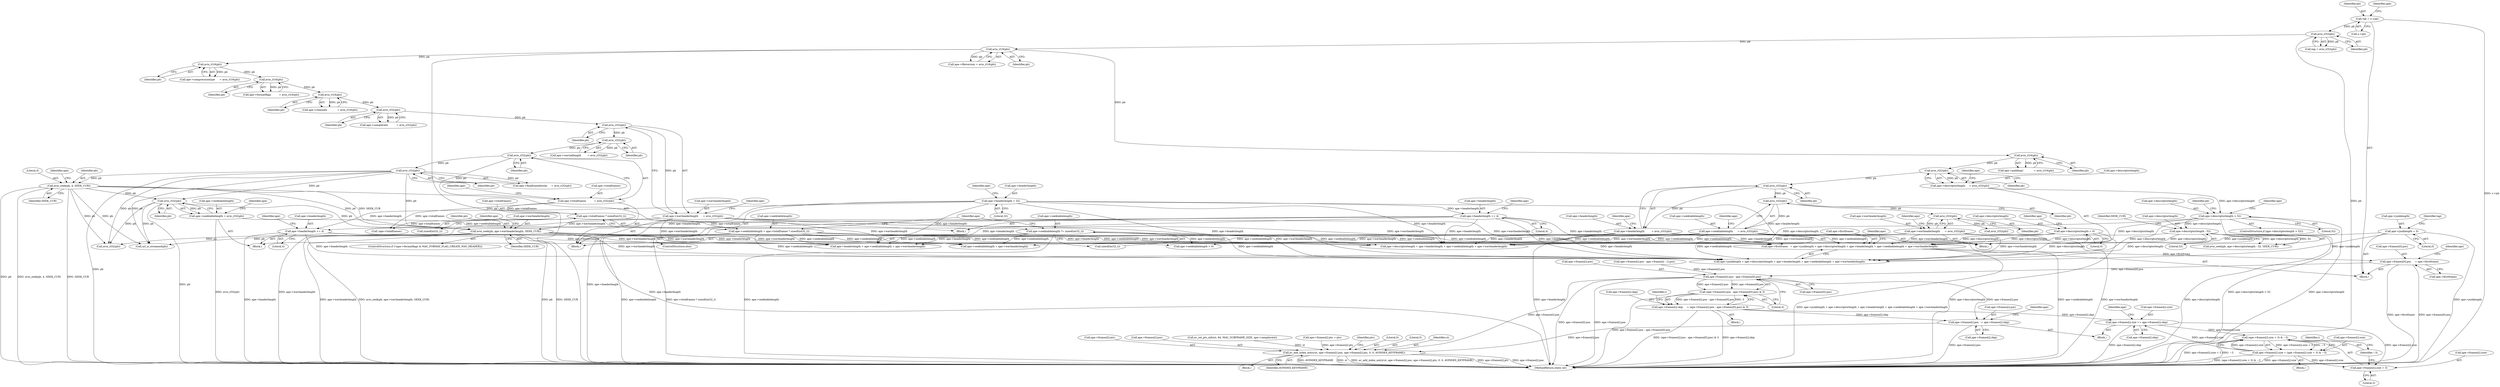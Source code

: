 digraph "0_FFmpeg_8312e3fc9041027a33c8bc667bb99740fdf41dd5@integer" {
"1000558" [label="(Call,ape->firstframe   = ape->junklength + ape->descriptorlength + ape->headerlength + ape->seektablelength + ape->wavheaderlength)"];
"1000129" [label="(Call,ape->junklength = 0)"];
"1000312" [label="(Call,ape->descriptorlength = 0)"];
"1000256" [label="(Call,ape->descriptorlength - 52)"];
"1000249" [label="(Call,ape->descriptorlength > 52)"];
"1000200" [label="(Call,ape->descriptorlength     = avio_rl32(pb))"];
"1000204" [label="(Call,avio_rl32(pb))"];
"1000198" [label="(Call,avio_rl16(pb))"];
"1000153" [label="(Call,avio_rl16(pb))"];
"1000136" [label="(Call,avio_rl32(pb))"];
"1000113" [label="(Call,*pb = s->pb)"];
"1000317" [label="(Call,ape->headerlength = 32)"];
"1000381" [label="(Call,ape->headerlength += 4)"];
"1000399" [label="(Call,ape->headerlength += 4)"];
"1000206" [label="(Call,ape->headerlength         = avio_rl32(pb))"];
"1000210" [label="(Call,avio_rl32(pb))"];
"1000404" [label="(Call,ape->seektablelength *= sizeof(int32_t))"];
"1000393" [label="(Call,ape->seektablelength = avio_rl32(pb))"];
"1000397" [label="(Call,avio_rl32(pb))"];
"1000368" [label="(Call,avio_rl32(pb))"];
"1000362" [label="(Call,avio_rl32(pb))"];
"1000356" [label="(Call,avio_rl32(pb))"];
"1000350" [label="(Call,avio_rl32(pb))"];
"1000344" [label="(Call,avio_rl32(pb))"];
"1000338" [label="(Call,avio_rl16(pb))"];
"1000332" [label="(Call,avio_rl16(pb))"];
"1000326" [label="(Call,avio_rl16(pb))"];
"1000377" [label="(Call,avio_seek(pb, 4, SEEK_CUR))"];
"1000411" [label="(Call,ape->seektablelength = ape->totalframes * sizeof(int32_t))"];
"1000415" [label="(Call,ape->totalframes * sizeof(int32_t))"];
"1000358" [label="(Call,ape->totalframes          = avio_rl32(pb))"];
"1000212" [label="(Call,ape->seektablelength      = avio_rl32(pb))"];
"1000216" [label="(Call,avio_rl32(pb))"];
"1000218" [label="(Call,ape->wavheaderlength      = avio_rl32(pb))"];
"1000222" [label="(Call,avio_rl32(pb))"];
"1000346" [label="(Call,ape->wavheaderlength      = avio_rl32(pb))"];
"1000500" [label="(Call,avio_seek(pb, ape->wavheaderlength, SEEK_CUR))"];
"1000649" [label="(Call,ape->frames[0].pos     = ape->firstframe)"];
"1000752" [label="(Call,ape->frames[i].pos - ape->frames[0].pos)"];
"1000751" [label="(Call,(ape->frames[i].pos - ape->frames[0].pos) & 3)"];
"1000743" [label="(Call,ape->frames[i].skip     = (ape->frames[i].pos - ape->frames[0].pos) & 3)"];
"1000821" [label="(Call,ape->frames[i].pos  -= ape->frames[i].skip)"];
"1001093" [label="(Call,av_add_index_entry(st, ape->frames[i].pos, ape->frames[i].pts, 0, 0, AVINDEX_KEYFRAME))"];
"1000836" [label="(Call,ape->frames[i].size += ape->frames[i].skip)"];
"1000859" [label="(Call,(ape->frames[i].size + 3) & ~3)"];
"1000851" [label="(Call,ape->frames[i].size = (ape->frames[i].size + 3) & ~3)"];
"1000860" [label="(Call,ape->frames[i].size + 3)"];
"1000509" [label="(Identifier,ape)"];
"1000326" [label="(Call,avio_rl16(pb))"];
"1000385" [label="(Literal,4)"];
"1000220" [label="(Identifier,ape)"];
"1000311" [label="(Block,)"];
"1000362" [label="(Call,avio_rl32(pb))"];
"1000257" [label="(Call,ape->descriptorlength)"];
"1000212" [label="(Call,ape->seektablelength      = avio_rl32(pb))"];
"1000137" [label="(Identifier,pb)"];
"1000381" [label="(Call,ape->headerlength += 4)"];
"1000380" [label="(Identifier,SEEK_CUR)"];
"1000213" [label="(Call,ape->seektablelength)"];
"1000505" [label="(Identifier,SEEK_CUR)"];
"1000210" [label="(Call,avio_rl32(pb))"];
"1001094" [label="(Identifier,st)"];
"1000219" [label="(Call,ape->wavheaderlength)"];
"1000855" [label="(Identifier,ape)"];
"1000861" [label="(Call,ape->frames[i].size)"];
"1000346" [label="(Call,ape->wavheaderlength      = avio_rl32(pb))"];
"1000404" [label="(Call,ape->seektablelength *= sizeof(int32_t))"];
"1000211" [label="(Identifier,pb)"];
"1000664" [label="(Identifier,ape)"];
"1000726" [label="(Call,ape->frames[i].pos - ape->frames[i - 1].pos)"];
"1000217" [label="(Identifier,pb)"];
"1000410" [label="(ControlStructure,else)"];
"1000344" [label="(Call,avio_rl32(pb))"];
"1000690" [label="(Identifier,i)"];
"1000753" [label="(Call,ape->frames[i].pos)"];
"1000228" [label="(Call,avio_rl32(pb))"];
"1000822" [label="(Call,ape->frames[i].pos)"];
"1000154" [label="(Identifier,pb)"];
"1000115" [label="(Call,s->pb)"];
"1000313" [label="(Call,ape->descriptorlength)"];
"1000114" [label="(Identifier,pb)"];
"1000647" [label="(Call,avio_rl32(pb))"];
"1000821" [label="(Call,ape->frames[i].pos  -= ape->frames[i].skip)"];
"1001102" [label="(Call,ape->frames[i].pts)"];
"1000356" [label="(Call,avio_rl32(pb))"];
"1000328" [label="(Call,ape->formatflags          = avio_rl16(pb))"];
"1000379" [label="(Literal,4)"];
"1000352" [label="(Call,ape->wavtaillength        = avio_rl32(pb))"];
"1001095" [label="(Call,ape->frames[i].pos)"];
"1000811" [label="(Block,)"];
"1001014" [label="(Call,av_set_pts_info(st, 64, MAC_SUBFRAME_SIZE, ape->samplerate))"];
"1000321" [label="(Literal,32)"];
"1000319" [label="(Identifier,ape)"];
"1000649" [label="(Call,ape->frames[0].pos     = ape->firstframe)"];
"1000401" [label="(Identifier,ape)"];
"1000334" [label="(Call,ape->channels             = avio_rl16(pb))"];
"1000256" [label="(Call,ape->descriptorlength - 52)"];
"1000398" [label="(Identifier,pb)"];
"1000206" [label="(Call,ape->headerlength         = avio_rl32(pb))"];
"1000205" [label="(Identifier,pb)"];
"1000752" [label="(Call,ape->frames[i].pos - ape->frames[0].pos)"];
"1000248" [label="(ControlStructure,if (ape->descriptorlength > 52))"];
"1000760" [label="(Call,ape->frames[0].pos)"];
"1000837" [label="(Call,ape->frames[i].size)"];
"1001113" [label="(Identifier,pts)"];
"1000340" [label="(Call,ape->samplerate           = avio_rl32(pb))"];
"1000120" [label="(Identifier,ape)"];
"1000406" [label="(Identifier,ape)"];
"1000650" [label="(Call,ape->frames[0].pos)"];
"1000136" [label="(Call,avio_rl32(pb))"];
"1000216" [label="(Call,avio_rl32(pb))"];
"1000200" [label="(Call,ape->descriptorlength     = avio_rl32(pb))"];
"1000264" [label="(Identifier,ape)"];
"1000836" [label="(Call,ape->frames[i].size += ape->frames[i].skip)"];
"1000852" [label="(Call,ape->frames[i].size)"];
"1000149" [label="(Call,ape->fileversion = avio_rl16(pb))"];
"1000400" [label="(Call,ape->headerlength)"];
"1000869" [label="(Identifier,~3)"];
"1000383" [label="(Identifier,ape)"];
"1000226" [label="(Identifier,ape)"];
"1000260" [label="(Literal,52)"];
"1000558" [label="(Call,ape->firstframe   = ape->junklength + ape->descriptorlength + ape->headerlength + ape->seektablelength + ape->wavheaderlength)"];
"1000405" [label="(Call,ape->seektablelength)"];
"1000378" [label="(Identifier,pb)"];
"1000351" [label="(Identifier,pb)"];
"1000318" [label="(Call,ape->headerlength)"];
"1000859" [label="(Call,(ape->frames[i].size + 3) & ~3)"];
"1000250" [label="(Call,ape->descriptorlength)"];
"1000345" [label="(Identifier,pb)"];
"1000767" [label="(Literal,3)"];
"1000130" [label="(Call,ape->junklength)"];
"1000810" [label="(Identifier,i)"];
"1000249" [label="(Call,ape->descriptorlength > 52)"];
"1000222" [label="(Call,avio_rl32(pb))"];
"1000840" [label="(Identifier,ape)"];
"1000111" [label="(Block,)"];
"1000204" [label="(Call,avio_rl32(pb))"];
"1000574" [label="(Call,ape->seektablelength + ape->wavheaderlength)"];
"1000359" [label="(Call,ape->totalframes)"];
"1001083" [label="(Block,)"];
"1000875" [label="(Call,url_is_streamed(pb))"];
"1000829" [label="(Call,ape->frames[i].skip)"];
"1000354" [label="(Identifier,ape)"];
"1000393" [label="(Call,ape->seektablelength = avio_rl32(pb))"];
"1000376" [label="(Block,)"];
"1000744" [label="(Call,ape->frames[i].skip)"];
"1000153" [label="(Call,avio_rl16(pb))"];
"1000133" [label="(Literal,0)"];
"1000860" [label="(Call,ape->frames[i].size + 3)"];
"1000613" [label="(Call,ape->seektablelength > 0)"];
"1000347" [label="(Call,ape->wavheaderlength)"];
"1000253" [label="(Literal,52)"];
"1000338" [label="(Call,avio_rl16(pb))"];
"1000507" [label="(Call,!ape->totalframes)"];
"1001111" [label="(Identifier,AVINDEX_KEYFRAME)"];
"1000358" [label="(Call,ape->totalframes          = avio_rl32(pb))"];
"1000368" [label="(Call,avio_rl32(pb))"];
"1000134" [label="(Call,tag = avio_rl32(pb))"];
"1000408" [label="(Call,sizeof(int32_t))"];
"1000657" [label="(Call,ape->firstframe)"];
"1000317" [label="(Call,ape->headerlength = 32)"];
"1000394" [label="(Call,ape->seektablelength)"];
"1000208" [label="(Identifier,ape)"];
"1000403" [label="(Literal,4)"];
"1000389" [label="(Identifier,ape)"];
"1000392" [label="(Block,)"];
"1000324" [label="(Identifier,ape)"];
"1000364" [label="(Call,ape->finalframeblocks     = avio_rl32(pb))"];
"1000254" [label="(Call,avio_seek(pb, ape->descriptorlength - 52, SEEK_CUR))"];
"1000369" [label="(Identifier,pb)"];
"1000327" [label="(Identifier,pb)"];
"1000382" [label="(Call,ape->headerlength)"];
"1000198" [label="(Call,avio_rl16(pb))"];
"1000562" [label="(Call,ape->junklength + ape->descriptorlength + ape->headerlength + ape->seektablelength + ape->wavheaderlength)"];
"1000559" [label="(Call,ape->firstframe)"];
"1000691" [label="(Block,)"];
"1001084" [label="(Call,ape->frames[i].pts = pts)"];
"1000316" [label="(Literal,0)"];
"1000500" [label="(Call,avio_seek(pb, ape->wavheaderlength, SEEK_CUR))"];
"1000570" [label="(Call,ape->headerlength + ape->seektablelength + ape->wavheaderlength)"];
"1000411" [label="(Call,ape->seektablelength = ape->totalframes * sizeof(int32_t))"];
"1000424" [label="(Identifier,ape)"];
"1000223" [label="(Identifier,pb)"];
"1000194" [label="(Call,ape->padding1             = avio_rl16(pb))"];
"1000416" [label="(Call,ape->totalframes)"];
"1000332" [label="(Call,avio_rl16(pb))"];
"1000868" [label="(Literal,3)"];
"1000502" [label="(Call,ape->wavheaderlength)"];
"1000851" [label="(Call,ape->frames[i].size = (ape->frames[i].size + 3) & ~3)"];
"1001093" [label="(Call,av_add_index_entry(st, ape->frames[i].pos, ape->frames[i].pts, 0, 0, AVINDEX_KEYFRAME))"];
"1000113" [label="(Call,*pb = s->pb)"];
"1000751" [label="(Call,(ape->frames[i].pos - ape->frames[0].pos) & 3)"];
"1000743" [label="(Call,ape->frames[i].skip     = (ape->frames[i].pos - ape->frames[0].pos) & 3)"];
"1000820" [label="(Block,)"];
"1000135" [label="(Identifier,tag)"];
"1000214" [label="(Identifier,ape)"];
"1000312" [label="(Call,ape->descriptorlength = 0)"];
"1000501" [label="(Identifier,pb)"];
"1000419" [label="(Call,sizeof(int32_t))"];
"1000129" [label="(Call,ape->junklength = 0)"];
"1000207" [label="(Call,ape->headerlength)"];
"1000377" [label="(Call,avio_seek(pb, 4, SEEK_CUR))"];
"1000255" [label="(Identifier,pb)"];
"1000322" [label="(Call,ape->compressiontype      = avio_rl16(pb))"];
"1000397" [label="(Call,avio_rl32(pb))"];
"1000350" [label="(Call,avio_rl32(pb))"];
"1000493" [label="(ControlStructure,if (!(ape->formatflags & MAC_FORMAT_FLAG_CREATE_WAV_HEADER)))"];
"1000399" [label="(Call,ape->headerlength += 4)"];
"1000201" [label="(Call,ape->descriptorlength)"];
"1000261" [label="(Identifier,SEEK_CUR)"];
"1000412" [label="(Call,ape->seektablelength)"];
"1000357" [label="(Identifier,pb)"];
"1000218" [label="(Call,ape->wavheaderlength      = avio_rl32(pb))"];
"1000333" [label="(Identifier,pb)"];
"1000566" [label="(Call,ape->descriptorlength + ape->headerlength + ape->seektablelength + ape->wavheaderlength)"];
"1001121" [label="(MethodReturn,static int)"];
"1000339" [label="(Identifier,pb)"];
"1000415" [label="(Call,ape->totalframes * sizeof(int32_t))"];
"1001109" [label="(Literal,0)"];
"1000844" [label="(Call,ape->frames[i].skip)"];
"1000199" [label="(Identifier,pb)"];
"1000193" [label="(Block,)"];
"1000363" [label="(Identifier,pb)"];
"1000583" [label="(Identifier,ape)"];
"1001110" [label="(Literal,0)"];
"1000366" [label="(Identifier,ape)"];
"1000558" -> "1000111"  [label="AST: "];
"1000558" -> "1000562"  [label="CFG: "];
"1000559" -> "1000558"  [label="AST: "];
"1000562" -> "1000558"  [label="AST: "];
"1000583" -> "1000558"  [label="CFG: "];
"1000558" -> "1001121"  [label="DDG: ape->junklength + ape->descriptorlength + ape->headerlength + ape->seektablelength + ape->wavheaderlength"];
"1000129" -> "1000558"  [label="DDG: ape->junklength"];
"1000312" -> "1000558"  [label="DDG: ape->descriptorlength"];
"1000256" -> "1000558"  [label="DDG: ape->descriptorlength"];
"1000249" -> "1000558"  [label="DDG: ape->descriptorlength"];
"1000317" -> "1000558"  [label="DDG: ape->headerlength"];
"1000381" -> "1000558"  [label="DDG: ape->headerlength"];
"1000399" -> "1000558"  [label="DDG: ape->headerlength"];
"1000206" -> "1000558"  [label="DDG: ape->headerlength"];
"1000404" -> "1000558"  [label="DDG: ape->seektablelength"];
"1000411" -> "1000558"  [label="DDG: ape->seektablelength"];
"1000212" -> "1000558"  [label="DDG: ape->seektablelength"];
"1000218" -> "1000558"  [label="DDG: ape->wavheaderlength"];
"1000346" -> "1000558"  [label="DDG: ape->wavheaderlength"];
"1000500" -> "1000558"  [label="DDG: ape->wavheaderlength"];
"1000558" -> "1000649"  [label="DDG: ape->firstframe"];
"1000129" -> "1000111"  [label="AST: "];
"1000129" -> "1000133"  [label="CFG: "];
"1000130" -> "1000129"  [label="AST: "];
"1000133" -> "1000129"  [label="AST: "];
"1000135" -> "1000129"  [label="CFG: "];
"1000129" -> "1001121"  [label="DDG: ape->junklength"];
"1000129" -> "1000562"  [label="DDG: ape->junklength"];
"1000312" -> "1000311"  [label="AST: "];
"1000312" -> "1000316"  [label="CFG: "];
"1000313" -> "1000312"  [label="AST: "];
"1000316" -> "1000312"  [label="AST: "];
"1000319" -> "1000312"  [label="CFG: "];
"1000312" -> "1001121"  [label="DDG: ape->descriptorlength"];
"1000312" -> "1000562"  [label="DDG: ape->descriptorlength"];
"1000312" -> "1000566"  [label="DDG: ape->descriptorlength"];
"1000256" -> "1000254"  [label="AST: "];
"1000256" -> "1000260"  [label="CFG: "];
"1000257" -> "1000256"  [label="AST: "];
"1000260" -> "1000256"  [label="AST: "];
"1000261" -> "1000256"  [label="CFG: "];
"1000256" -> "1001121"  [label="DDG: ape->descriptorlength"];
"1000256" -> "1000254"  [label="DDG: ape->descriptorlength"];
"1000256" -> "1000254"  [label="DDG: 52"];
"1000249" -> "1000256"  [label="DDG: ape->descriptorlength"];
"1000256" -> "1000562"  [label="DDG: ape->descriptorlength"];
"1000256" -> "1000566"  [label="DDG: ape->descriptorlength"];
"1000249" -> "1000248"  [label="AST: "];
"1000249" -> "1000253"  [label="CFG: "];
"1000250" -> "1000249"  [label="AST: "];
"1000253" -> "1000249"  [label="AST: "];
"1000255" -> "1000249"  [label="CFG: "];
"1000264" -> "1000249"  [label="CFG: "];
"1000249" -> "1001121"  [label="DDG: ape->descriptorlength"];
"1000249" -> "1001121"  [label="DDG: ape->descriptorlength > 52"];
"1000200" -> "1000249"  [label="DDG: ape->descriptorlength"];
"1000249" -> "1000562"  [label="DDG: ape->descriptorlength"];
"1000249" -> "1000566"  [label="DDG: ape->descriptorlength"];
"1000200" -> "1000193"  [label="AST: "];
"1000200" -> "1000204"  [label="CFG: "];
"1000201" -> "1000200"  [label="AST: "];
"1000204" -> "1000200"  [label="AST: "];
"1000208" -> "1000200"  [label="CFG: "];
"1000204" -> "1000200"  [label="DDG: pb"];
"1000204" -> "1000205"  [label="CFG: "];
"1000205" -> "1000204"  [label="AST: "];
"1000198" -> "1000204"  [label="DDG: pb"];
"1000204" -> "1000210"  [label="DDG: pb"];
"1000198" -> "1000194"  [label="AST: "];
"1000198" -> "1000199"  [label="CFG: "];
"1000199" -> "1000198"  [label="AST: "];
"1000194" -> "1000198"  [label="CFG: "];
"1000198" -> "1000194"  [label="DDG: pb"];
"1000153" -> "1000198"  [label="DDG: pb"];
"1000153" -> "1000149"  [label="AST: "];
"1000153" -> "1000154"  [label="CFG: "];
"1000154" -> "1000153"  [label="AST: "];
"1000149" -> "1000153"  [label="CFG: "];
"1000153" -> "1001121"  [label="DDG: pb"];
"1000153" -> "1000149"  [label="DDG: pb"];
"1000136" -> "1000153"  [label="DDG: pb"];
"1000153" -> "1000326"  [label="DDG: pb"];
"1000136" -> "1000134"  [label="AST: "];
"1000136" -> "1000137"  [label="CFG: "];
"1000137" -> "1000136"  [label="AST: "];
"1000134" -> "1000136"  [label="CFG: "];
"1000136" -> "1001121"  [label="DDG: pb"];
"1000136" -> "1000134"  [label="DDG: pb"];
"1000113" -> "1000136"  [label="DDG: pb"];
"1000113" -> "1000111"  [label="AST: "];
"1000113" -> "1000115"  [label="CFG: "];
"1000114" -> "1000113"  [label="AST: "];
"1000115" -> "1000113"  [label="AST: "];
"1000120" -> "1000113"  [label="CFG: "];
"1000113" -> "1001121"  [label="DDG: s->pb"];
"1000317" -> "1000311"  [label="AST: "];
"1000317" -> "1000321"  [label="CFG: "];
"1000318" -> "1000317"  [label="AST: "];
"1000321" -> "1000317"  [label="AST: "];
"1000324" -> "1000317"  [label="CFG: "];
"1000317" -> "1001121"  [label="DDG: ape->headerlength"];
"1000317" -> "1000381"  [label="DDG: ape->headerlength"];
"1000317" -> "1000399"  [label="DDG: ape->headerlength"];
"1000317" -> "1000562"  [label="DDG: ape->headerlength"];
"1000317" -> "1000566"  [label="DDG: ape->headerlength"];
"1000317" -> "1000570"  [label="DDG: ape->headerlength"];
"1000381" -> "1000376"  [label="AST: "];
"1000381" -> "1000385"  [label="CFG: "];
"1000382" -> "1000381"  [label="AST: "];
"1000385" -> "1000381"  [label="AST: "];
"1000389" -> "1000381"  [label="CFG: "];
"1000381" -> "1001121"  [label="DDG: ape->headerlength"];
"1000381" -> "1000399"  [label="DDG: ape->headerlength"];
"1000381" -> "1000562"  [label="DDG: ape->headerlength"];
"1000381" -> "1000566"  [label="DDG: ape->headerlength"];
"1000381" -> "1000570"  [label="DDG: ape->headerlength"];
"1000399" -> "1000392"  [label="AST: "];
"1000399" -> "1000403"  [label="CFG: "];
"1000400" -> "1000399"  [label="AST: "];
"1000403" -> "1000399"  [label="AST: "];
"1000406" -> "1000399"  [label="CFG: "];
"1000399" -> "1001121"  [label="DDG: ape->headerlength"];
"1000399" -> "1000562"  [label="DDG: ape->headerlength"];
"1000399" -> "1000566"  [label="DDG: ape->headerlength"];
"1000399" -> "1000570"  [label="DDG: ape->headerlength"];
"1000206" -> "1000193"  [label="AST: "];
"1000206" -> "1000210"  [label="CFG: "];
"1000207" -> "1000206"  [label="AST: "];
"1000210" -> "1000206"  [label="AST: "];
"1000214" -> "1000206"  [label="CFG: "];
"1000206" -> "1001121"  [label="DDG: ape->headerlength"];
"1000210" -> "1000206"  [label="DDG: pb"];
"1000206" -> "1000562"  [label="DDG: ape->headerlength"];
"1000206" -> "1000566"  [label="DDG: ape->headerlength"];
"1000206" -> "1000570"  [label="DDG: ape->headerlength"];
"1000210" -> "1000211"  [label="CFG: "];
"1000211" -> "1000210"  [label="AST: "];
"1000210" -> "1000216"  [label="DDG: pb"];
"1000404" -> "1000392"  [label="AST: "];
"1000404" -> "1000408"  [label="CFG: "];
"1000405" -> "1000404"  [label="AST: "];
"1000408" -> "1000404"  [label="AST: "];
"1000424" -> "1000404"  [label="CFG: "];
"1000404" -> "1001121"  [label="DDG: ape->seektablelength"];
"1000393" -> "1000404"  [label="DDG: ape->seektablelength"];
"1000404" -> "1000562"  [label="DDG: ape->seektablelength"];
"1000404" -> "1000566"  [label="DDG: ape->seektablelength"];
"1000404" -> "1000570"  [label="DDG: ape->seektablelength"];
"1000404" -> "1000574"  [label="DDG: ape->seektablelength"];
"1000404" -> "1000613"  [label="DDG: ape->seektablelength"];
"1000393" -> "1000392"  [label="AST: "];
"1000393" -> "1000397"  [label="CFG: "];
"1000394" -> "1000393"  [label="AST: "];
"1000397" -> "1000393"  [label="AST: "];
"1000401" -> "1000393"  [label="CFG: "];
"1000393" -> "1001121"  [label="DDG: avio_rl32(pb)"];
"1000397" -> "1000393"  [label="DDG: pb"];
"1000397" -> "1000398"  [label="CFG: "];
"1000398" -> "1000397"  [label="AST: "];
"1000397" -> "1001121"  [label="DDG: pb"];
"1000368" -> "1000397"  [label="DDG: pb"];
"1000377" -> "1000397"  [label="DDG: pb"];
"1000397" -> "1000500"  [label="DDG: pb"];
"1000397" -> "1000647"  [label="DDG: pb"];
"1000397" -> "1000875"  [label="DDG: pb"];
"1000368" -> "1000364"  [label="AST: "];
"1000368" -> "1000369"  [label="CFG: "];
"1000369" -> "1000368"  [label="AST: "];
"1000364" -> "1000368"  [label="CFG: "];
"1000368" -> "1001121"  [label="DDG: pb"];
"1000368" -> "1000364"  [label="DDG: pb"];
"1000362" -> "1000368"  [label="DDG: pb"];
"1000368" -> "1000377"  [label="DDG: pb"];
"1000368" -> "1000500"  [label="DDG: pb"];
"1000368" -> "1000647"  [label="DDG: pb"];
"1000368" -> "1000875"  [label="DDG: pb"];
"1000362" -> "1000358"  [label="AST: "];
"1000362" -> "1000363"  [label="CFG: "];
"1000363" -> "1000362"  [label="AST: "];
"1000358" -> "1000362"  [label="CFG: "];
"1000362" -> "1000358"  [label="DDG: pb"];
"1000356" -> "1000362"  [label="DDG: pb"];
"1000356" -> "1000352"  [label="AST: "];
"1000356" -> "1000357"  [label="CFG: "];
"1000357" -> "1000356"  [label="AST: "];
"1000352" -> "1000356"  [label="CFG: "];
"1000356" -> "1000352"  [label="DDG: pb"];
"1000350" -> "1000356"  [label="DDG: pb"];
"1000350" -> "1000346"  [label="AST: "];
"1000350" -> "1000351"  [label="CFG: "];
"1000351" -> "1000350"  [label="AST: "];
"1000346" -> "1000350"  [label="CFG: "];
"1000350" -> "1000346"  [label="DDG: pb"];
"1000344" -> "1000350"  [label="DDG: pb"];
"1000344" -> "1000340"  [label="AST: "];
"1000344" -> "1000345"  [label="CFG: "];
"1000345" -> "1000344"  [label="AST: "];
"1000340" -> "1000344"  [label="CFG: "];
"1000344" -> "1000340"  [label="DDG: pb"];
"1000338" -> "1000344"  [label="DDG: pb"];
"1000338" -> "1000334"  [label="AST: "];
"1000338" -> "1000339"  [label="CFG: "];
"1000339" -> "1000338"  [label="AST: "];
"1000334" -> "1000338"  [label="CFG: "];
"1000338" -> "1000334"  [label="DDG: pb"];
"1000332" -> "1000338"  [label="DDG: pb"];
"1000332" -> "1000328"  [label="AST: "];
"1000332" -> "1000333"  [label="CFG: "];
"1000333" -> "1000332"  [label="AST: "];
"1000328" -> "1000332"  [label="CFG: "];
"1000332" -> "1000328"  [label="DDG: pb"];
"1000326" -> "1000332"  [label="DDG: pb"];
"1000326" -> "1000322"  [label="AST: "];
"1000326" -> "1000327"  [label="CFG: "];
"1000327" -> "1000326"  [label="AST: "];
"1000322" -> "1000326"  [label="CFG: "];
"1000326" -> "1000322"  [label="DDG: pb"];
"1000377" -> "1000376"  [label="AST: "];
"1000377" -> "1000380"  [label="CFG: "];
"1000378" -> "1000377"  [label="AST: "];
"1000379" -> "1000377"  [label="AST: "];
"1000380" -> "1000377"  [label="AST: "];
"1000383" -> "1000377"  [label="CFG: "];
"1000377" -> "1001121"  [label="DDG: avio_seek(pb, 4, SEEK_CUR)"];
"1000377" -> "1001121"  [label="DDG: SEEK_CUR"];
"1000377" -> "1001121"  [label="DDG: pb"];
"1000377" -> "1000500"  [label="DDG: pb"];
"1000377" -> "1000500"  [label="DDG: SEEK_CUR"];
"1000377" -> "1000647"  [label="DDG: pb"];
"1000377" -> "1000875"  [label="DDG: pb"];
"1000411" -> "1000410"  [label="AST: "];
"1000411" -> "1000415"  [label="CFG: "];
"1000412" -> "1000411"  [label="AST: "];
"1000415" -> "1000411"  [label="AST: "];
"1000424" -> "1000411"  [label="CFG: "];
"1000411" -> "1001121"  [label="DDG: ape->seektablelength"];
"1000411" -> "1001121"  [label="DDG: ape->totalframes * sizeof(int32_t)"];
"1000415" -> "1000411"  [label="DDG: ape->totalframes"];
"1000411" -> "1000562"  [label="DDG: ape->seektablelength"];
"1000411" -> "1000566"  [label="DDG: ape->seektablelength"];
"1000411" -> "1000570"  [label="DDG: ape->seektablelength"];
"1000411" -> "1000574"  [label="DDG: ape->seektablelength"];
"1000411" -> "1000613"  [label="DDG: ape->seektablelength"];
"1000415" -> "1000419"  [label="CFG: "];
"1000416" -> "1000415"  [label="AST: "];
"1000419" -> "1000415"  [label="AST: "];
"1000358" -> "1000415"  [label="DDG: ape->totalframes"];
"1000415" -> "1000507"  [label="DDG: ape->totalframes"];
"1000358" -> "1000311"  [label="AST: "];
"1000359" -> "1000358"  [label="AST: "];
"1000366" -> "1000358"  [label="CFG: "];
"1000358" -> "1000507"  [label="DDG: ape->totalframes"];
"1000212" -> "1000193"  [label="AST: "];
"1000212" -> "1000216"  [label="CFG: "];
"1000213" -> "1000212"  [label="AST: "];
"1000216" -> "1000212"  [label="AST: "];
"1000220" -> "1000212"  [label="CFG: "];
"1000212" -> "1001121"  [label="DDG: ape->seektablelength"];
"1000216" -> "1000212"  [label="DDG: pb"];
"1000212" -> "1000562"  [label="DDG: ape->seektablelength"];
"1000212" -> "1000566"  [label="DDG: ape->seektablelength"];
"1000212" -> "1000570"  [label="DDG: ape->seektablelength"];
"1000212" -> "1000574"  [label="DDG: ape->seektablelength"];
"1000212" -> "1000613"  [label="DDG: ape->seektablelength"];
"1000216" -> "1000217"  [label="CFG: "];
"1000217" -> "1000216"  [label="AST: "];
"1000216" -> "1000222"  [label="DDG: pb"];
"1000218" -> "1000193"  [label="AST: "];
"1000218" -> "1000222"  [label="CFG: "];
"1000219" -> "1000218"  [label="AST: "];
"1000222" -> "1000218"  [label="AST: "];
"1000226" -> "1000218"  [label="CFG: "];
"1000218" -> "1001121"  [label="DDG: ape->wavheaderlength"];
"1000222" -> "1000218"  [label="DDG: pb"];
"1000218" -> "1000562"  [label="DDG: ape->wavheaderlength"];
"1000218" -> "1000566"  [label="DDG: ape->wavheaderlength"];
"1000218" -> "1000570"  [label="DDG: ape->wavheaderlength"];
"1000218" -> "1000574"  [label="DDG: ape->wavheaderlength"];
"1000222" -> "1000223"  [label="CFG: "];
"1000223" -> "1000222"  [label="AST: "];
"1000222" -> "1000228"  [label="DDG: pb"];
"1000346" -> "1000311"  [label="AST: "];
"1000347" -> "1000346"  [label="AST: "];
"1000354" -> "1000346"  [label="CFG: "];
"1000346" -> "1001121"  [label="DDG: ape->wavheaderlength"];
"1000346" -> "1000500"  [label="DDG: ape->wavheaderlength"];
"1000346" -> "1000562"  [label="DDG: ape->wavheaderlength"];
"1000346" -> "1000566"  [label="DDG: ape->wavheaderlength"];
"1000346" -> "1000570"  [label="DDG: ape->wavheaderlength"];
"1000346" -> "1000574"  [label="DDG: ape->wavheaderlength"];
"1000500" -> "1000493"  [label="AST: "];
"1000500" -> "1000505"  [label="CFG: "];
"1000501" -> "1000500"  [label="AST: "];
"1000502" -> "1000500"  [label="AST: "];
"1000505" -> "1000500"  [label="AST: "];
"1000509" -> "1000500"  [label="CFG: "];
"1000500" -> "1001121"  [label="DDG: ape->wavheaderlength"];
"1000500" -> "1001121"  [label="DDG: avio_seek(pb, ape->wavheaderlength, SEEK_CUR)"];
"1000500" -> "1001121"  [label="DDG: pb"];
"1000500" -> "1001121"  [label="DDG: SEEK_CUR"];
"1000500" -> "1000562"  [label="DDG: ape->wavheaderlength"];
"1000500" -> "1000566"  [label="DDG: ape->wavheaderlength"];
"1000500" -> "1000570"  [label="DDG: ape->wavheaderlength"];
"1000500" -> "1000574"  [label="DDG: ape->wavheaderlength"];
"1000500" -> "1000647"  [label="DDG: pb"];
"1000500" -> "1000875"  [label="DDG: pb"];
"1000649" -> "1000111"  [label="AST: "];
"1000649" -> "1000657"  [label="CFG: "];
"1000650" -> "1000649"  [label="AST: "];
"1000657" -> "1000649"  [label="AST: "];
"1000664" -> "1000649"  [label="CFG: "];
"1000649" -> "1001121"  [label="DDG: ape->frames[0].pos"];
"1000649" -> "1001121"  [label="DDG: ape->firstframe"];
"1000649" -> "1000752"  [label="DDG: ape->frames[0].pos"];
"1000752" -> "1000751"  [label="AST: "];
"1000752" -> "1000760"  [label="CFG: "];
"1000753" -> "1000752"  [label="AST: "];
"1000760" -> "1000752"  [label="AST: "];
"1000767" -> "1000752"  [label="CFG: "];
"1000752" -> "1001121"  [label="DDG: ape->frames[0].pos"];
"1000752" -> "1001121"  [label="DDG: ape->frames[i].pos"];
"1000752" -> "1000751"  [label="DDG: ape->frames[i].pos"];
"1000752" -> "1000751"  [label="DDG: ape->frames[0].pos"];
"1000726" -> "1000752"  [label="DDG: ape->frames[i].pos"];
"1000752" -> "1000821"  [label="DDG: ape->frames[i].pos"];
"1000752" -> "1001093"  [label="DDG: ape->frames[i].pos"];
"1000751" -> "1000743"  [label="AST: "];
"1000751" -> "1000767"  [label="CFG: "];
"1000767" -> "1000751"  [label="AST: "];
"1000743" -> "1000751"  [label="CFG: "];
"1000751" -> "1001121"  [label="DDG: ape->frames[i].pos - ape->frames[0].pos"];
"1000751" -> "1000743"  [label="DDG: ape->frames[i].pos - ape->frames[0].pos"];
"1000751" -> "1000743"  [label="DDG: 3"];
"1000743" -> "1000691"  [label="AST: "];
"1000744" -> "1000743"  [label="AST: "];
"1000690" -> "1000743"  [label="CFG: "];
"1000743" -> "1001121"  [label="DDG: (ape->frames[i].pos - ape->frames[0].pos) & 3"];
"1000743" -> "1001121"  [label="DDG: ape->frames[i].skip"];
"1000743" -> "1000821"  [label="DDG: ape->frames[i].skip"];
"1000743" -> "1000836"  [label="DDG: ape->frames[i].skip"];
"1000821" -> "1000820"  [label="AST: "];
"1000821" -> "1000829"  [label="CFG: "];
"1000822" -> "1000821"  [label="AST: "];
"1000829" -> "1000821"  [label="AST: "];
"1000840" -> "1000821"  [label="CFG: "];
"1000821" -> "1001121"  [label="DDG: ape->frames[i].pos"];
"1000821" -> "1001093"  [label="DDG: ape->frames[i].pos"];
"1001093" -> "1001083"  [label="AST: "];
"1001093" -> "1001111"  [label="CFG: "];
"1001094" -> "1001093"  [label="AST: "];
"1001095" -> "1001093"  [label="AST: "];
"1001102" -> "1001093"  [label="AST: "];
"1001109" -> "1001093"  [label="AST: "];
"1001110" -> "1001093"  [label="AST: "];
"1001111" -> "1001093"  [label="AST: "];
"1001113" -> "1001093"  [label="CFG: "];
"1001093" -> "1001121"  [label="DDG: AVINDEX_KEYFRAME"];
"1001093" -> "1001121"  [label="DDG: st"];
"1001093" -> "1001121"  [label="DDG: av_add_index_entry(st, ape->frames[i].pos, ape->frames[i].pts, 0, 0, AVINDEX_KEYFRAME)"];
"1001093" -> "1001121"  [label="DDG: ape->frames[i].pts"];
"1001093" -> "1001121"  [label="DDG: ape->frames[i].pos"];
"1001014" -> "1001093"  [label="DDG: st"];
"1001084" -> "1001093"  [label="DDG: ape->frames[i].pts"];
"1000836" -> "1000820"  [label="AST: "];
"1000836" -> "1000844"  [label="CFG: "];
"1000837" -> "1000836"  [label="AST: "];
"1000844" -> "1000836"  [label="AST: "];
"1000855" -> "1000836"  [label="CFG: "];
"1000836" -> "1001121"  [label="DDG: ape->frames[i].skip"];
"1000851" -> "1000836"  [label="DDG: ape->frames[i].size"];
"1000836" -> "1000859"  [label="DDG: ape->frames[i].size"];
"1000836" -> "1000860"  [label="DDG: ape->frames[i].size"];
"1000859" -> "1000851"  [label="AST: "];
"1000859" -> "1000869"  [label="CFG: "];
"1000860" -> "1000859"  [label="AST: "];
"1000869" -> "1000859"  [label="AST: "];
"1000851" -> "1000859"  [label="CFG: "];
"1000859" -> "1001121"  [label="DDG: ape->frames[i].size + 3"];
"1000859" -> "1001121"  [label="DDG: ~3"];
"1000859" -> "1000851"  [label="DDG: ape->frames[i].size + 3"];
"1000859" -> "1000851"  [label="DDG: ~3"];
"1000851" -> "1000859"  [label="DDG: ape->frames[i].size"];
"1000851" -> "1000811"  [label="AST: "];
"1000852" -> "1000851"  [label="AST: "];
"1000810" -> "1000851"  [label="CFG: "];
"1000851" -> "1001121"  [label="DDG: ape->frames[i].size"];
"1000851" -> "1001121"  [label="DDG: (ape->frames[i].size + 3) & ~3"];
"1000851" -> "1000860"  [label="DDG: ape->frames[i].size"];
"1000860" -> "1000868"  [label="CFG: "];
"1000861" -> "1000860"  [label="AST: "];
"1000868" -> "1000860"  [label="AST: "];
"1000869" -> "1000860"  [label="CFG: "];
}
